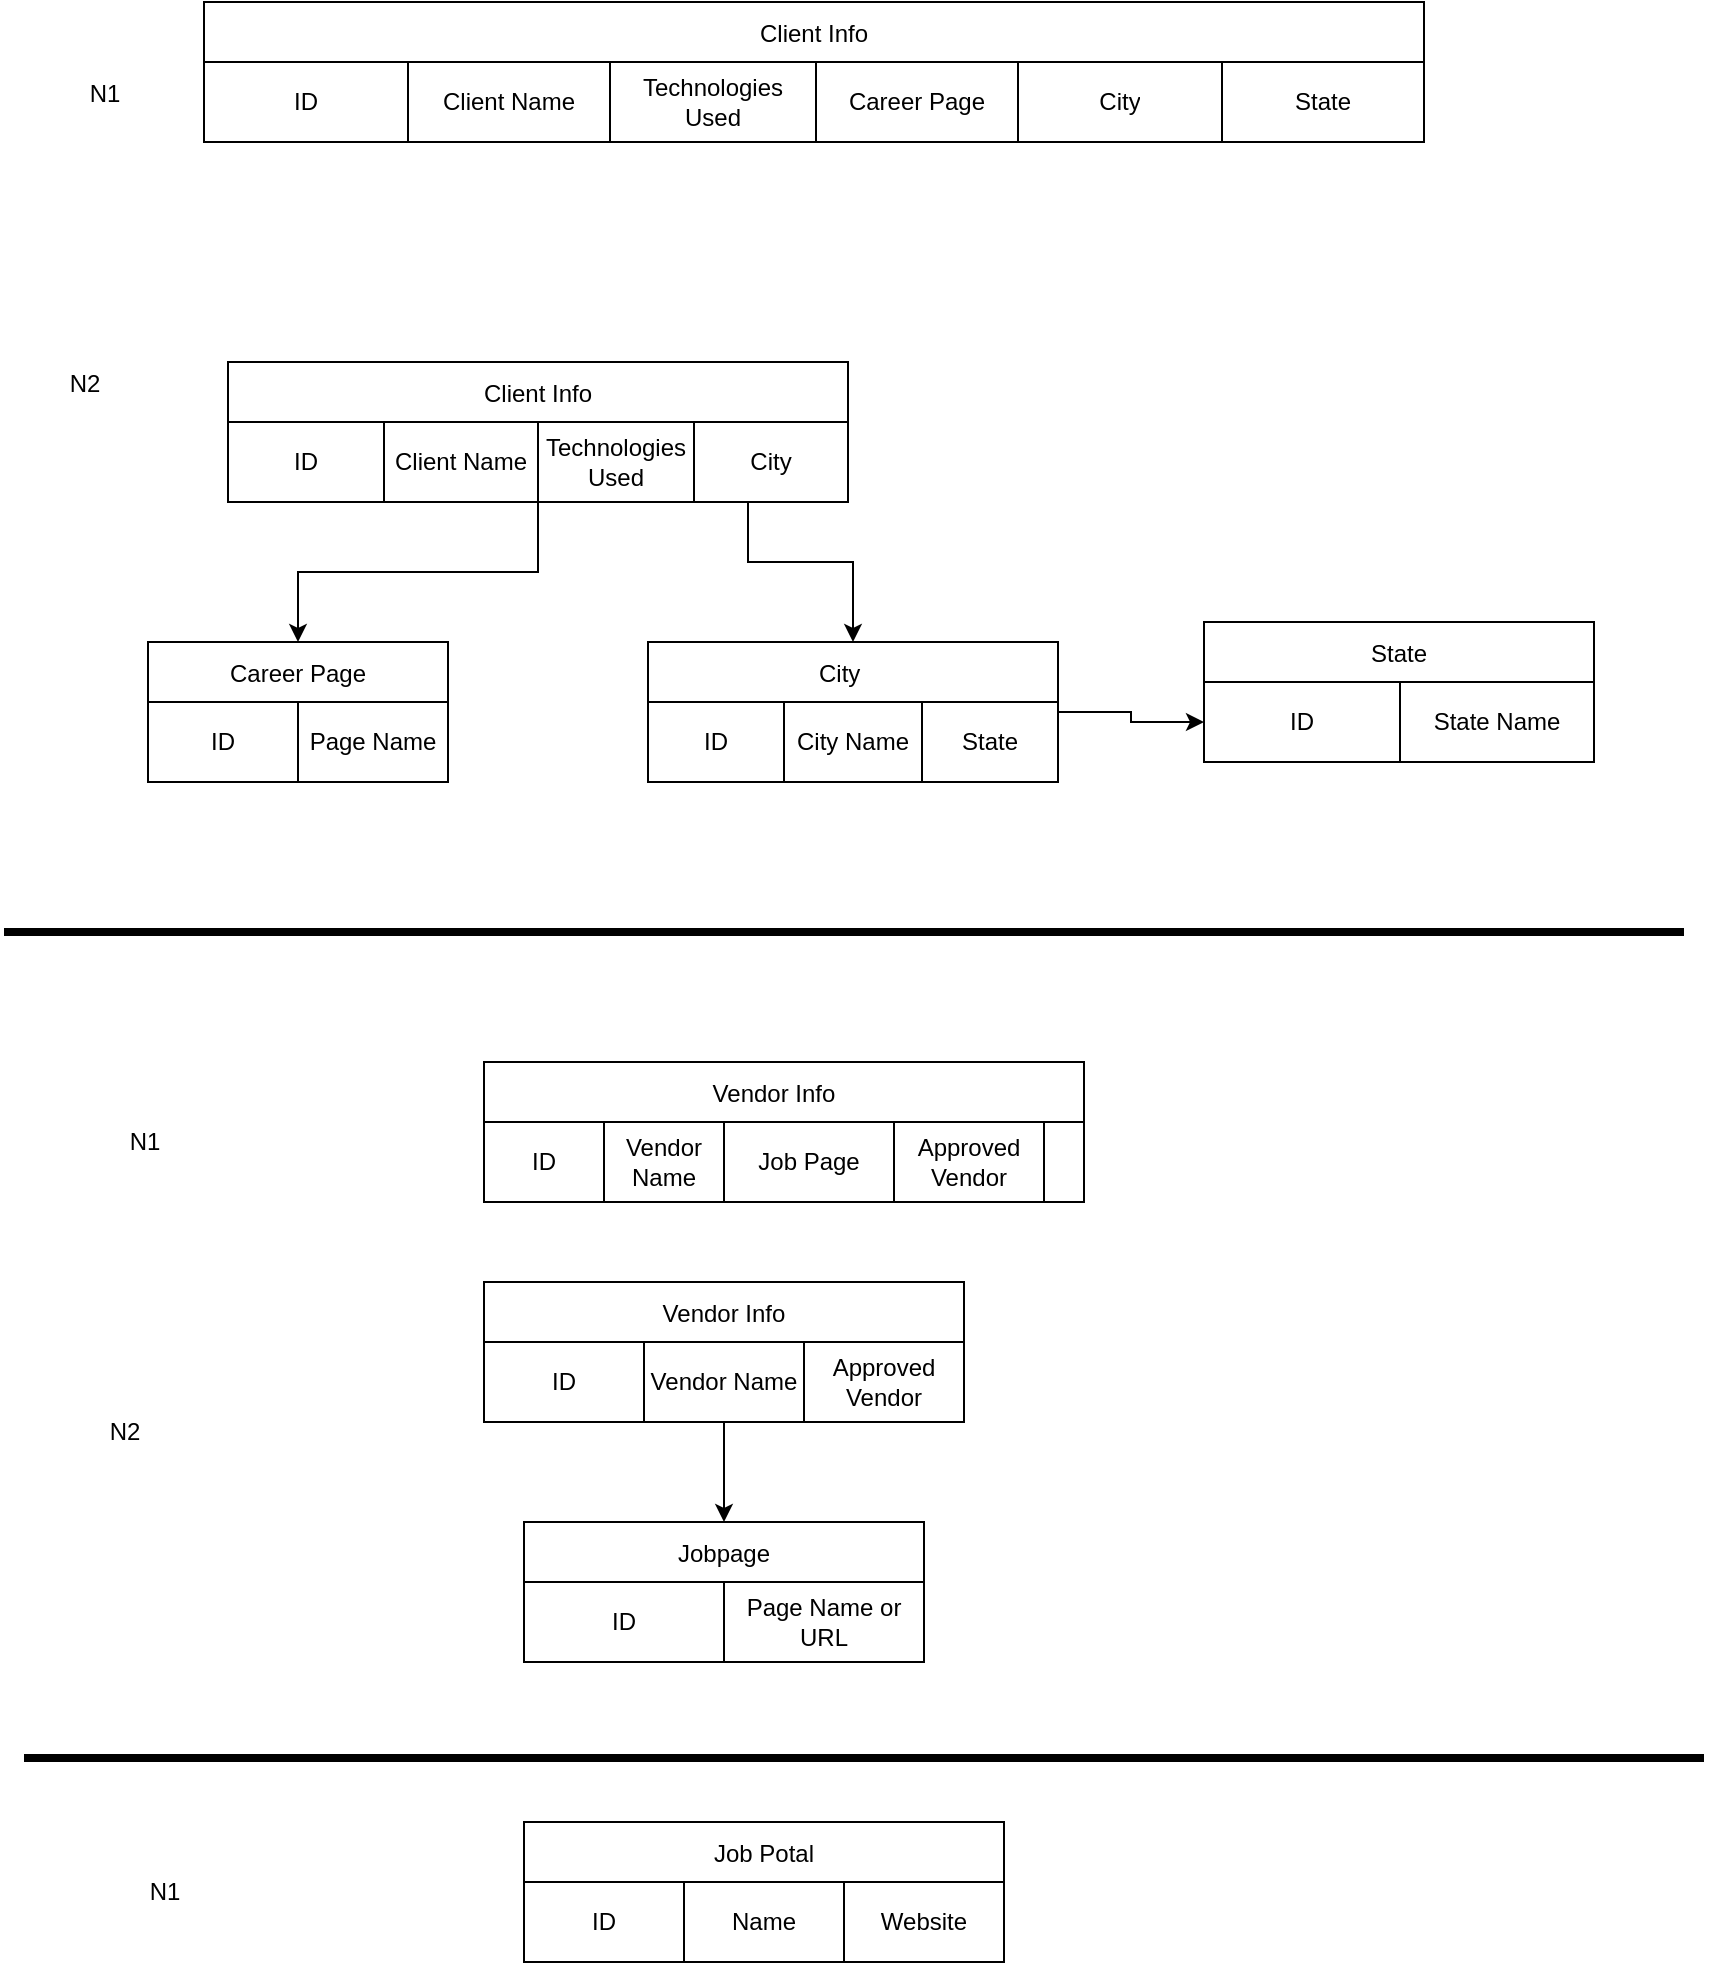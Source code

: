 <mxfile version="21.0.8" type="github">
  <diagram name="Page-1" id="xu53hyu-DOKRlgLd9vMa">
    <mxGraphModel dx="2085" dy="636" grid="1" gridSize="10" guides="1" tooltips="1" connect="1" arrows="1" fold="1" page="1" pageScale="1" pageWidth="850" pageHeight="1100" math="0" shadow="0">
      <root>
        <mxCell id="0" />
        <mxCell id="1" parent="0" />
        <mxCell id="DWGi81Txj0oeRS-JONPe-181" value="Client Info" style="shape=table;startSize=30;container=1;collapsible=0;childLayout=tableLayout;" vertex="1" parent="1">
          <mxGeometry x="100" y="70" width="610" height="70" as="geometry" />
        </mxCell>
        <mxCell id="DWGi81Txj0oeRS-JONPe-182" value="" style="shape=tableRow;horizontal=0;startSize=0;swimlaneHead=0;swimlaneBody=0;strokeColor=inherit;top=0;left=0;bottom=0;right=0;collapsible=0;dropTarget=0;fillColor=none;points=[[0,0.5],[1,0.5]];portConstraint=eastwest;" vertex="1" parent="DWGi81Txj0oeRS-JONPe-181">
          <mxGeometry y="30" width="610" height="40" as="geometry" />
        </mxCell>
        <mxCell id="DWGi81Txj0oeRS-JONPe-183" value="ID" style="shape=partialRectangle;html=1;whiteSpace=wrap;connectable=0;strokeColor=inherit;overflow=hidden;fillColor=none;top=0;left=0;bottom=0;right=0;pointerEvents=1;" vertex="1" parent="DWGi81Txj0oeRS-JONPe-182">
          <mxGeometry width="102" height="40" as="geometry">
            <mxRectangle width="102" height="40" as="alternateBounds" />
          </mxGeometry>
        </mxCell>
        <mxCell id="DWGi81Txj0oeRS-JONPe-184" value="Client Name" style="shape=partialRectangle;html=1;whiteSpace=wrap;connectable=0;strokeColor=inherit;overflow=hidden;fillColor=none;top=0;left=0;bottom=0;right=0;pointerEvents=1;" vertex="1" parent="DWGi81Txj0oeRS-JONPe-182">
          <mxGeometry x="102" width="101" height="40" as="geometry">
            <mxRectangle width="101" height="40" as="alternateBounds" />
          </mxGeometry>
        </mxCell>
        <mxCell id="DWGi81Txj0oeRS-JONPe-185" value="Technologies Used" style="shape=partialRectangle;html=1;whiteSpace=wrap;connectable=0;strokeColor=inherit;overflow=hidden;fillColor=none;top=0;left=0;bottom=0;right=0;pointerEvents=1;" vertex="1" parent="DWGi81Txj0oeRS-JONPe-182">
          <mxGeometry x="203" width="103" height="40" as="geometry">
            <mxRectangle width="103" height="40" as="alternateBounds" />
          </mxGeometry>
        </mxCell>
        <mxCell id="DWGi81Txj0oeRS-JONPe-186" value="Career Page" style="shape=partialRectangle;html=1;whiteSpace=wrap;connectable=0;strokeColor=inherit;overflow=hidden;fillColor=none;top=0;left=0;bottom=0;right=0;pointerEvents=1;" vertex="1" parent="DWGi81Txj0oeRS-JONPe-182">
          <mxGeometry x="306" width="101" height="40" as="geometry">
            <mxRectangle width="101" height="40" as="alternateBounds" />
          </mxGeometry>
        </mxCell>
        <mxCell id="DWGi81Txj0oeRS-JONPe-187" value="City" style="shape=partialRectangle;html=1;whiteSpace=wrap;connectable=0;strokeColor=inherit;overflow=hidden;fillColor=none;top=0;left=0;bottom=0;right=0;pointerEvents=1;" vertex="1" parent="DWGi81Txj0oeRS-JONPe-182">
          <mxGeometry x="407" width="102" height="40" as="geometry">
            <mxRectangle width="102" height="40" as="alternateBounds" />
          </mxGeometry>
        </mxCell>
        <mxCell id="DWGi81Txj0oeRS-JONPe-188" value="State" style="shape=partialRectangle;html=1;whiteSpace=wrap;connectable=0;strokeColor=inherit;overflow=hidden;fillColor=none;top=0;left=0;bottom=0;right=0;pointerEvents=1;" vertex="1" parent="DWGi81Txj0oeRS-JONPe-182">
          <mxGeometry x="509" width="101" height="40" as="geometry">
            <mxRectangle width="101" height="40" as="alternateBounds" />
          </mxGeometry>
        </mxCell>
        <mxCell id="DWGi81Txj0oeRS-JONPe-209" style="edgeStyle=orthogonalEdgeStyle;rounded=0;orthogonalLoop=1;jettySize=auto;html=1;entryX=0.5;entryY=0;entryDx=0;entryDy=0;" edge="1" parent="1" source="DWGi81Txj0oeRS-JONPe-189" target="DWGi81Txj0oeRS-JONPe-196">
          <mxGeometry relative="1" as="geometry" />
        </mxCell>
        <mxCell id="DWGi81Txj0oeRS-JONPe-210" style="edgeStyle=orthogonalEdgeStyle;rounded=0;orthogonalLoop=1;jettySize=auto;html=1;entryX=0.5;entryY=0;entryDx=0;entryDy=0;" edge="1" parent="1" source="DWGi81Txj0oeRS-JONPe-189" target="DWGi81Txj0oeRS-JONPe-204">
          <mxGeometry relative="1" as="geometry">
            <Array as="points">
              <mxPoint x="372" y="350" />
              <mxPoint x="425" y="350" />
            </Array>
          </mxGeometry>
        </mxCell>
        <mxCell id="DWGi81Txj0oeRS-JONPe-189" value="Client Info" style="shape=table;startSize=30;container=1;collapsible=0;childLayout=tableLayout;" vertex="1" parent="1">
          <mxGeometry x="112" y="250" width="310" height="70" as="geometry" />
        </mxCell>
        <mxCell id="DWGi81Txj0oeRS-JONPe-190" value="" style="shape=tableRow;horizontal=0;startSize=0;swimlaneHead=0;swimlaneBody=0;strokeColor=inherit;top=0;left=0;bottom=0;right=0;collapsible=0;dropTarget=0;fillColor=none;points=[[0,0.5],[1,0.5]];portConstraint=eastwest;" vertex="1" parent="DWGi81Txj0oeRS-JONPe-189">
          <mxGeometry y="30" width="310" height="40" as="geometry" />
        </mxCell>
        <mxCell id="DWGi81Txj0oeRS-JONPe-191" value="ID" style="shape=partialRectangle;html=1;whiteSpace=wrap;connectable=0;strokeColor=inherit;overflow=hidden;fillColor=none;top=0;left=0;bottom=0;right=0;pointerEvents=1;" vertex="1" parent="DWGi81Txj0oeRS-JONPe-190">
          <mxGeometry width="78" height="40" as="geometry">
            <mxRectangle width="78" height="40" as="alternateBounds" />
          </mxGeometry>
        </mxCell>
        <mxCell id="DWGi81Txj0oeRS-JONPe-192" value="Client Name" style="shape=partialRectangle;html=1;whiteSpace=wrap;connectable=0;strokeColor=inherit;overflow=hidden;fillColor=none;top=0;left=0;bottom=0;right=0;pointerEvents=1;" vertex="1" parent="DWGi81Txj0oeRS-JONPe-190">
          <mxGeometry x="78" width="77" height="40" as="geometry">
            <mxRectangle width="77" height="40" as="alternateBounds" />
          </mxGeometry>
        </mxCell>
        <mxCell id="DWGi81Txj0oeRS-JONPe-193" value="Technologies Used" style="shape=partialRectangle;html=1;whiteSpace=wrap;connectable=0;strokeColor=inherit;overflow=hidden;fillColor=none;top=0;left=0;bottom=0;right=0;pointerEvents=1;" vertex="1" parent="DWGi81Txj0oeRS-JONPe-190">
          <mxGeometry x="155" width="78" height="40" as="geometry">
            <mxRectangle width="78" height="40" as="alternateBounds" />
          </mxGeometry>
        </mxCell>
        <mxCell id="DWGi81Txj0oeRS-JONPe-194" value="City" style="shape=partialRectangle;html=1;whiteSpace=wrap;connectable=0;strokeColor=inherit;overflow=hidden;fillColor=none;top=0;left=0;bottom=0;right=0;pointerEvents=1;" vertex="1" parent="DWGi81Txj0oeRS-JONPe-190">
          <mxGeometry x="233" width="77" height="40" as="geometry">
            <mxRectangle width="77" height="40" as="alternateBounds" />
          </mxGeometry>
        </mxCell>
        <mxCell id="DWGi81Txj0oeRS-JONPe-196" value="Career Page" style="shape=table;startSize=30;container=1;collapsible=0;childLayout=tableLayout;" vertex="1" parent="1">
          <mxGeometry x="72" y="390" width="150" height="70" as="geometry" />
        </mxCell>
        <mxCell id="DWGi81Txj0oeRS-JONPe-197" value="" style="shape=tableRow;horizontal=0;startSize=0;swimlaneHead=0;swimlaneBody=0;strokeColor=inherit;top=0;left=0;bottom=0;right=0;collapsible=0;dropTarget=0;fillColor=none;points=[[0,0.5],[1,0.5]];portConstraint=eastwest;" vertex="1" parent="DWGi81Txj0oeRS-JONPe-196">
          <mxGeometry y="30" width="150" height="40" as="geometry" />
        </mxCell>
        <mxCell id="DWGi81Txj0oeRS-JONPe-198" value="ID" style="shape=partialRectangle;html=1;whiteSpace=wrap;connectable=0;strokeColor=inherit;overflow=hidden;fillColor=none;top=0;left=0;bottom=0;right=0;pointerEvents=1;" vertex="1" parent="DWGi81Txj0oeRS-JONPe-197">
          <mxGeometry width="75" height="40" as="geometry">
            <mxRectangle width="75" height="40" as="alternateBounds" />
          </mxGeometry>
        </mxCell>
        <mxCell id="DWGi81Txj0oeRS-JONPe-199" value="Page Name" style="shape=partialRectangle;html=1;whiteSpace=wrap;connectable=0;strokeColor=inherit;overflow=hidden;fillColor=none;top=0;left=0;bottom=0;right=0;pointerEvents=1;" vertex="1" parent="DWGi81Txj0oeRS-JONPe-197">
          <mxGeometry x="75" width="75" height="40" as="geometry">
            <mxRectangle width="75" height="40" as="alternateBounds" />
          </mxGeometry>
        </mxCell>
        <mxCell id="DWGi81Txj0oeRS-JONPe-200" value="State" style="shape=table;startSize=30;container=1;collapsible=0;childLayout=tableLayout;" vertex="1" parent="1">
          <mxGeometry x="600" y="380" width="195" height="70" as="geometry" />
        </mxCell>
        <mxCell id="DWGi81Txj0oeRS-JONPe-201" value="" style="shape=tableRow;horizontal=0;startSize=0;swimlaneHead=0;swimlaneBody=0;strokeColor=inherit;top=0;left=0;bottom=0;right=0;collapsible=0;dropTarget=0;fillColor=none;points=[[0,0.5],[1,0.5]];portConstraint=eastwest;" vertex="1" parent="DWGi81Txj0oeRS-JONPe-200">
          <mxGeometry y="30" width="195" height="40" as="geometry" />
        </mxCell>
        <mxCell id="DWGi81Txj0oeRS-JONPe-202" value="ID" style="shape=partialRectangle;html=1;whiteSpace=wrap;connectable=0;strokeColor=inherit;overflow=hidden;fillColor=none;top=0;left=0;bottom=0;right=0;pointerEvents=1;" vertex="1" parent="DWGi81Txj0oeRS-JONPe-201">
          <mxGeometry width="98" height="40" as="geometry">
            <mxRectangle width="98" height="40" as="alternateBounds" />
          </mxGeometry>
        </mxCell>
        <mxCell id="DWGi81Txj0oeRS-JONPe-203" value="State Name" style="shape=partialRectangle;html=1;whiteSpace=wrap;connectable=0;strokeColor=inherit;overflow=hidden;fillColor=none;top=0;left=0;bottom=0;right=0;pointerEvents=1;" vertex="1" parent="DWGi81Txj0oeRS-JONPe-201">
          <mxGeometry x="98" width="97" height="40" as="geometry">
            <mxRectangle width="97" height="40" as="alternateBounds" />
          </mxGeometry>
        </mxCell>
        <mxCell id="DWGi81Txj0oeRS-JONPe-211" style="edgeStyle=orthogonalEdgeStyle;rounded=0;orthogonalLoop=1;jettySize=auto;html=1;entryX=0;entryY=0.5;entryDx=0;entryDy=0;" edge="1" parent="1" source="DWGi81Txj0oeRS-JONPe-204" target="DWGi81Txj0oeRS-JONPe-201">
          <mxGeometry relative="1" as="geometry" />
        </mxCell>
        <mxCell id="DWGi81Txj0oeRS-JONPe-204" value="City    " style="shape=table;startSize=30;container=1;collapsible=0;childLayout=tableLayout;" vertex="1" parent="1">
          <mxGeometry x="322" y="390" width="205" height="70" as="geometry" />
        </mxCell>
        <mxCell id="DWGi81Txj0oeRS-JONPe-205" value="" style="shape=tableRow;horizontal=0;startSize=0;swimlaneHead=0;swimlaneBody=0;strokeColor=inherit;top=0;left=0;bottom=0;right=0;collapsible=0;dropTarget=0;fillColor=none;points=[[0,0.5],[1,0.5]];portConstraint=eastwest;" vertex="1" parent="DWGi81Txj0oeRS-JONPe-204">
          <mxGeometry y="30" width="205" height="40" as="geometry" />
        </mxCell>
        <mxCell id="DWGi81Txj0oeRS-JONPe-206" value="ID" style="shape=partialRectangle;html=1;whiteSpace=wrap;connectable=0;strokeColor=inherit;overflow=hidden;fillColor=none;top=0;left=0;bottom=0;right=0;pointerEvents=1;" vertex="1" parent="DWGi81Txj0oeRS-JONPe-205">
          <mxGeometry width="68" height="40" as="geometry">
            <mxRectangle width="68" height="40" as="alternateBounds" />
          </mxGeometry>
        </mxCell>
        <mxCell id="DWGi81Txj0oeRS-JONPe-207" value="City Name" style="shape=partialRectangle;html=1;whiteSpace=wrap;connectable=0;strokeColor=inherit;overflow=hidden;fillColor=none;top=0;left=0;bottom=0;right=0;pointerEvents=1;" vertex="1" parent="DWGi81Txj0oeRS-JONPe-205">
          <mxGeometry x="68" width="69" height="40" as="geometry">
            <mxRectangle width="69" height="40" as="alternateBounds" />
          </mxGeometry>
        </mxCell>
        <mxCell id="DWGi81Txj0oeRS-JONPe-208" value="State" style="shape=partialRectangle;html=1;whiteSpace=wrap;connectable=0;strokeColor=inherit;overflow=hidden;fillColor=none;top=0;left=0;bottom=0;right=0;pointerEvents=1;" vertex="1" parent="DWGi81Txj0oeRS-JONPe-205">
          <mxGeometry x="137" width="68" height="40" as="geometry">
            <mxRectangle width="68" height="40" as="alternateBounds" />
          </mxGeometry>
        </mxCell>
        <mxCell id="DWGi81Txj0oeRS-JONPe-212" value="Vendor Info   " style="shape=table;startSize=30;container=1;collapsible=0;childLayout=tableLayout;" vertex="1" parent="1">
          <mxGeometry x="240" y="600" width="300" height="70" as="geometry" />
        </mxCell>
        <mxCell id="DWGi81Txj0oeRS-JONPe-213" value="" style="shape=tableRow;horizontal=0;startSize=0;swimlaneHead=0;swimlaneBody=0;strokeColor=inherit;top=0;left=0;bottom=0;right=0;collapsible=0;dropTarget=0;fillColor=none;points=[[0,0.5],[1,0.5]];portConstraint=eastwest;" vertex="1" parent="DWGi81Txj0oeRS-JONPe-212">
          <mxGeometry y="30" width="300" height="40" as="geometry" />
        </mxCell>
        <mxCell id="DWGi81Txj0oeRS-JONPe-214" value="ID" style="shape=partialRectangle;html=1;whiteSpace=wrap;connectable=0;strokeColor=inherit;overflow=hidden;fillColor=none;top=0;left=0;bottom=0;right=0;pointerEvents=1;" vertex="1" parent="DWGi81Txj0oeRS-JONPe-213">
          <mxGeometry width="60" height="40" as="geometry">
            <mxRectangle width="60" height="40" as="alternateBounds" />
          </mxGeometry>
        </mxCell>
        <mxCell id="DWGi81Txj0oeRS-JONPe-215" value="Vendor Name" style="shape=partialRectangle;html=1;whiteSpace=wrap;connectable=0;strokeColor=inherit;overflow=hidden;fillColor=none;top=0;left=0;bottom=0;right=0;pointerEvents=1;" vertex="1" parent="DWGi81Txj0oeRS-JONPe-213">
          <mxGeometry x="60" width="60" height="40" as="geometry">
            <mxRectangle width="60" height="40" as="alternateBounds" />
          </mxGeometry>
        </mxCell>
        <mxCell id="DWGi81Txj0oeRS-JONPe-216" value="Job Page" style="shape=partialRectangle;html=1;whiteSpace=wrap;connectable=0;strokeColor=inherit;overflow=hidden;fillColor=none;top=0;left=0;bottom=0;right=0;pointerEvents=1;" vertex="1" parent="DWGi81Txj0oeRS-JONPe-213">
          <mxGeometry x="120" width="85" height="40" as="geometry">
            <mxRectangle width="85" height="40" as="alternateBounds" />
          </mxGeometry>
        </mxCell>
        <mxCell id="DWGi81Txj0oeRS-JONPe-217" value="Approved Vendor" style="shape=partialRectangle;html=1;whiteSpace=wrap;connectable=0;strokeColor=inherit;overflow=hidden;fillColor=none;top=0;left=0;bottom=0;right=0;pointerEvents=1;" vertex="1" parent="DWGi81Txj0oeRS-JONPe-213">
          <mxGeometry x="205" width="75" height="40" as="geometry">
            <mxRectangle width="75" height="40" as="alternateBounds" />
          </mxGeometry>
        </mxCell>
        <mxCell id="DWGi81Txj0oeRS-JONPe-218" value="" style="shape=partialRectangle;html=1;whiteSpace=wrap;connectable=0;strokeColor=inherit;overflow=hidden;fillColor=none;top=0;left=0;bottom=0;right=0;pointerEvents=1;" vertex="1" parent="DWGi81Txj0oeRS-JONPe-213">
          <mxGeometry x="280" width="20" height="40" as="geometry">
            <mxRectangle width="20" height="40" as="alternateBounds" />
          </mxGeometry>
        </mxCell>
        <mxCell id="DWGi81Txj0oeRS-JONPe-229" style="edgeStyle=orthogonalEdgeStyle;rounded=0;orthogonalLoop=1;jettySize=auto;html=1;entryX=0.5;entryY=0;entryDx=0;entryDy=0;" edge="1" parent="1" source="DWGi81Txj0oeRS-JONPe-219" target="DWGi81Txj0oeRS-JONPe-224">
          <mxGeometry relative="1" as="geometry" />
        </mxCell>
        <mxCell id="DWGi81Txj0oeRS-JONPe-219" value="Vendor Info" style="shape=table;startSize=30;container=1;collapsible=0;childLayout=tableLayout;" vertex="1" parent="1">
          <mxGeometry x="240" y="710" width="240" height="70" as="geometry" />
        </mxCell>
        <mxCell id="DWGi81Txj0oeRS-JONPe-220" value="" style="shape=tableRow;horizontal=0;startSize=0;swimlaneHead=0;swimlaneBody=0;strokeColor=inherit;top=0;left=0;bottom=0;right=0;collapsible=0;dropTarget=0;fillColor=none;points=[[0,0.5],[1,0.5]];portConstraint=eastwest;" vertex="1" parent="DWGi81Txj0oeRS-JONPe-219">
          <mxGeometry y="30" width="240" height="40" as="geometry" />
        </mxCell>
        <mxCell id="DWGi81Txj0oeRS-JONPe-221" value="ID" style="shape=partialRectangle;html=1;whiteSpace=wrap;connectable=0;strokeColor=inherit;overflow=hidden;fillColor=none;top=0;left=0;bottom=0;right=0;pointerEvents=1;" vertex="1" parent="DWGi81Txj0oeRS-JONPe-220">
          <mxGeometry width="80" height="40" as="geometry">
            <mxRectangle width="80" height="40" as="alternateBounds" />
          </mxGeometry>
        </mxCell>
        <mxCell id="DWGi81Txj0oeRS-JONPe-222" value="Vendor Name" style="shape=partialRectangle;html=1;whiteSpace=wrap;connectable=0;strokeColor=inherit;overflow=hidden;fillColor=none;top=0;left=0;bottom=0;right=0;pointerEvents=1;" vertex="1" parent="DWGi81Txj0oeRS-JONPe-220">
          <mxGeometry x="80" width="80" height="40" as="geometry">
            <mxRectangle width="80" height="40" as="alternateBounds" />
          </mxGeometry>
        </mxCell>
        <mxCell id="DWGi81Txj0oeRS-JONPe-223" value="Approved Vendor" style="shape=partialRectangle;html=1;whiteSpace=wrap;connectable=0;strokeColor=inherit;overflow=hidden;fillColor=none;top=0;left=0;bottom=0;right=0;pointerEvents=1;" vertex="1" parent="DWGi81Txj0oeRS-JONPe-220">
          <mxGeometry x="160" width="80" height="40" as="geometry">
            <mxRectangle width="80" height="40" as="alternateBounds" />
          </mxGeometry>
        </mxCell>
        <mxCell id="DWGi81Txj0oeRS-JONPe-224" value="Jobpage" style="shape=table;startSize=30;container=1;collapsible=0;childLayout=tableLayout;" vertex="1" parent="1">
          <mxGeometry x="260" y="830" width="200" height="70" as="geometry" />
        </mxCell>
        <mxCell id="DWGi81Txj0oeRS-JONPe-225" value="" style="shape=tableRow;horizontal=0;startSize=0;swimlaneHead=0;swimlaneBody=0;strokeColor=inherit;top=0;left=0;bottom=0;right=0;collapsible=0;dropTarget=0;fillColor=none;points=[[0,0.5],[1,0.5]];portConstraint=eastwest;" vertex="1" parent="DWGi81Txj0oeRS-JONPe-224">
          <mxGeometry y="30" width="200" height="40" as="geometry" />
        </mxCell>
        <mxCell id="DWGi81Txj0oeRS-JONPe-226" value="ID" style="shape=partialRectangle;html=1;whiteSpace=wrap;connectable=0;strokeColor=inherit;overflow=hidden;fillColor=none;top=0;left=0;bottom=0;right=0;pointerEvents=1;" vertex="1" parent="DWGi81Txj0oeRS-JONPe-225">
          <mxGeometry width="100" height="40" as="geometry">
            <mxRectangle width="100" height="40" as="alternateBounds" />
          </mxGeometry>
        </mxCell>
        <mxCell id="DWGi81Txj0oeRS-JONPe-227" value="Page Name or URL" style="shape=partialRectangle;html=1;whiteSpace=wrap;connectable=0;strokeColor=inherit;overflow=hidden;fillColor=none;top=0;left=0;bottom=0;right=0;pointerEvents=1;" vertex="1" parent="DWGi81Txj0oeRS-JONPe-225">
          <mxGeometry x="100" width="100" height="40" as="geometry">
            <mxRectangle width="100" height="40" as="alternateBounds" />
          </mxGeometry>
        </mxCell>
        <mxCell id="DWGi81Txj0oeRS-JONPe-230" value="N1&lt;br&gt;" style="text;html=1;align=center;verticalAlign=middle;resizable=0;points=[];autosize=1;strokeColor=none;fillColor=none;" vertex="1" parent="1">
          <mxGeometry x="50" y="625" width="40" height="30" as="geometry" />
        </mxCell>
        <mxCell id="DWGi81Txj0oeRS-JONPe-231" value="N2" style="text;html=1;align=center;verticalAlign=middle;resizable=0;points=[];autosize=1;strokeColor=none;fillColor=none;" vertex="1" parent="1">
          <mxGeometry x="40" y="770" width="40" height="30" as="geometry" />
        </mxCell>
        <mxCell id="DWGi81Txj0oeRS-JONPe-232" value="N1&lt;br&gt;" style="text;html=1;align=center;verticalAlign=middle;resizable=0;points=[];autosize=1;strokeColor=none;fillColor=none;" vertex="1" parent="1">
          <mxGeometry x="30" y="101" width="40" height="30" as="geometry" />
        </mxCell>
        <mxCell id="DWGi81Txj0oeRS-JONPe-233" value="N2" style="text;html=1;align=center;verticalAlign=middle;resizable=0;points=[];autosize=1;strokeColor=none;fillColor=none;" vertex="1" parent="1">
          <mxGeometry x="20" y="246" width="40" height="30" as="geometry" />
        </mxCell>
        <mxCell id="DWGi81Txj0oeRS-JONPe-234" value="Job Potal" style="shape=table;startSize=30;container=1;collapsible=0;childLayout=tableLayout;" vertex="1" parent="1">
          <mxGeometry x="260" y="980" width="240" height="70" as="geometry" />
        </mxCell>
        <mxCell id="DWGi81Txj0oeRS-JONPe-235" value="" style="shape=tableRow;horizontal=0;startSize=0;swimlaneHead=0;swimlaneBody=0;strokeColor=inherit;top=0;left=0;bottom=0;right=0;collapsible=0;dropTarget=0;fillColor=none;points=[[0,0.5],[1,0.5]];portConstraint=eastwest;" vertex="1" parent="DWGi81Txj0oeRS-JONPe-234">
          <mxGeometry y="30" width="240" height="40" as="geometry" />
        </mxCell>
        <mxCell id="DWGi81Txj0oeRS-JONPe-236" value="ID" style="shape=partialRectangle;html=1;whiteSpace=wrap;connectable=0;strokeColor=inherit;overflow=hidden;fillColor=none;top=0;left=0;bottom=0;right=0;pointerEvents=1;" vertex="1" parent="DWGi81Txj0oeRS-JONPe-235">
          <mxGeometry width="80" height="40" as="geometry">
            <mxRectangle width="80" height="40" as="alternateBounds" />
          </mxGeometry>
        </mxCell>
        <mxCell id="DWGi81Txj0oeRS-JONPe-237" value="Name" style="shape=partialRectangle;html=1;whiteSpace=wrap;connectable=0;strokeColor=inherit;overflow=hidden;fillColor=none;top=0;left=0;bottom=0;right=0;pointerEvents=1;" vertex="1" parent="DWGi81Txj0oeRS-JONPe-235">
          <mxGeometry x="80" width="80" height="40" as="geometry">
            <mxRectangle width="80" height="40" as="alternateBounds" />
          </mxGeometry>
        </mxCell>
        <mxCell id="DWGi81Txj0oeRS-JONPe-238" value="Website" style="shape=partialRectangle;html=1;whiteSpace=wrap;connectable=0;strokeColor=inherit;overflow=hidden;fillColor=none;top=0;left=0;bottom=0;right=0;pointerEvents=1;" vertex="1" parent="DWGi81Txj0oeRS-JONPe-235">
          <mxGeometry x="160" width="80" height="40" as="geometry">
            <mxRectangle width="80" height="40" as="alternateBounds" />
          </mxGeometry>
        </mxCell>
        <mxCell id="DWGi81Txj0oeRS-JONPe-239" value="N1&lt;br&gt;" style="text;html=1;align=center;verticalAlign=middle;resizable=0;points=[];autosize=1;strokeColor=none;fillColor=none;" vertex="1" parent="1">
          <mxGeometry x="60" y="1000" width="40" height="30" as="geometry" />
        </mxCell>
        <mxCell id="DWGi81Txj0oeRS-JONPe-240" value="" style="line;strokeWidth=4;html=1;perimeter=backbonePerimeter;points=[];outlineConnect=0;" vertex="1" parent="1">
          <mxGeometry y="530" width="840" height="10" as="geometry" />
        </mxCell>
        <mxCell id="DWGi81Txj0oeRS-JONPe-241" value="" style="line;strokeWidth=4;html=1;perimeter=backbonePerimeter;points=[];outlineConnect=0;" vertex="1" parent="1">
          <mxGeometry x="10" y="943" width="840" height="10" as="geometry" />
        </mxCell>
      </root>
    </mxGraphModel>
  </diagram>
</mxfile>
